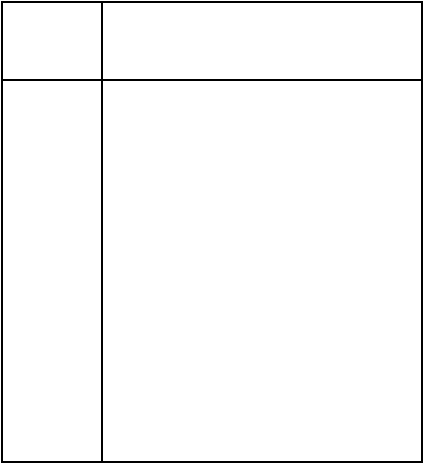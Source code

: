 <mxfile version="12.2.4"><diagram id="JFu3qX7yDjsZlGnivG6A"><mxGraphModel dx="783" dy="630" grid="1" gridSize="10" guides="1" tooltips="1" connect="1" arrows="1" fold="1" page="1" pageScale="1" pageWidth="827" pageHeight="1169" math="0" shadow="0"><root><mxCell id="0"/><mxCell id="1" parent="0"/><mxCell id="2" value="" style="shape=internalStorage;whiteSpace=wrap;html=1;backgroundOutline=1;dx=50;dy=39;" vertex="1" parent="1"><mxGeometry x="40" y="70" width="210" height="230" as="geometry"/></mxCell></root></mxGraphModel></diagram></mxfile>